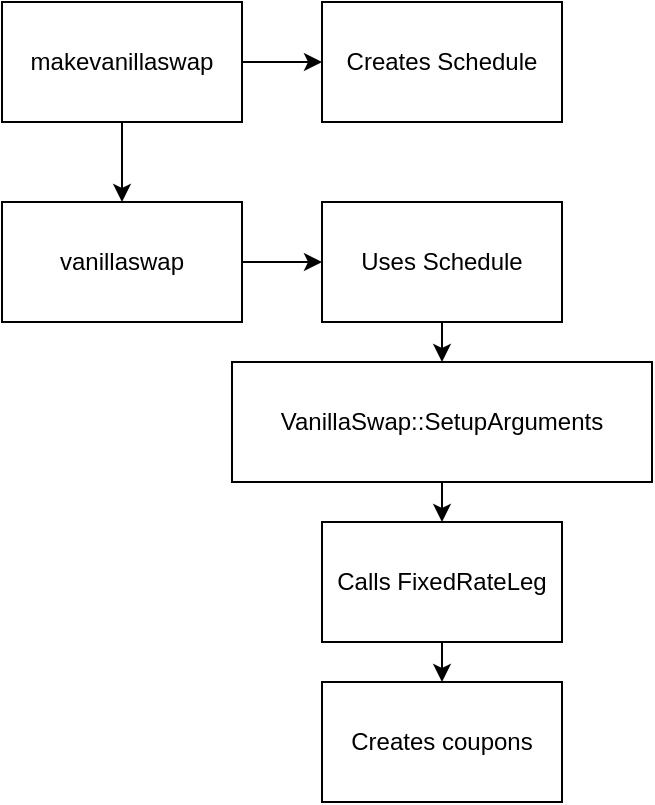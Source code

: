 <mxfile version="21.5.1" type="device">
  <diagram name="Page-1" id="pUZhvjCa60VeB3txkkh6">
    <mxGraphModel dx="915" dy="723" grid="1" gridSize="10" guides="1" tooltips="1" connect="1" arrows="1" fold="1" page="1" pageScale="1" pageWidth="827" pageHeight="1169" math="0" shadow="0">
      <root>
        <mxCell id="0" />
        <mxCell id="1" parent="0" />
        <mxCell id="mXCNabzP0zFuX1rDWyy0-1" value="&lt;div&gt;makevanillaswap&lt;/div&gt;" style="rounded=0;whiteSpace=wrap;html=1;" parent="1" vertex="1">
          <mxGeometry x="360" y="340" width="120" height="60" as="geometry" />
        </mxCell>
        <mxCell id="mXCNabzP0zFuX1rDWyy0-2" value="" style="endArrow=classic;html=1;rounded=0;exitX=1;exitY=0.5;exitDx=0;exitDy=0;" parent="1" source="mXCNabzP0zFuX1rDWyy0-1" target="mXCNabzP0zFuX1rDWyy0-3" edge="1">
          <mxGeometry width="50" height="50" relative="1" as="geometry">
            <mxPoint x="480" y="399.66" as="sourcePoint" />
            <mxPoint x="550" y="400" as="targetPoint" />
          </mxGeometry>
        </mxCell>
        <mxCell id="mXCNabzP0zFuX1rDWyy0-3" value="&lt;div&gt;Creates Schedule&lt;/div&gt;" style="rounded=0;whiteSpace=wrap;html=1;" parent="1" vertex="1">
          <mxGeometry x="520.0" y="340.0" width="120" height="60" as="geometry" />
        </mxCell>
        <mxCell id="mXCNabzP0zFuX1rDWyy0-4" value="vanillaswap" style="rounded=0;whiteSpace=wrap;html=1;" parent="1" vertex="1">
          <mxGeometry x="360" y="440" width="120" height="60" as="geometry" />
        </mxCell>
        <mxCell id="mXCNabzP0zFuX1rDWyy0-5" value="" style="endArrow=classic;html=1;rounded=0;" parent="1" target="mXCNabzP0zFuX1rDWyy0-6" edge="1">
          <mxGeometry width="50" height="50" relative="1" as="geometry">
            <mxPoint x="480" y="470" as="sourcePoint" />
            <mxPoint x="550" y="470" as="targetPoint" />
          </mxGeometry>
        </mxCell>
        <mxCell id="mXCNabzP0zFuX1rDWyy0-6" value="Uses Schedule" style="rounded=0;whiteSpace=wrap;html=1;" parent="1" vertex="1">
          <mxGeometry x="520.0" y="440.0" width="120" height="60" as="geometry" />
        </mxCell>
        <mxCell id="mXCNabzP0zFuX1rDWyy0-7" value="" style="endArrow=classic;html=1;rounded=0;exitX=0.5;exitY=1;exitDx=0;exitDy=0;" parent="1" source="CHmKP3rcnpfz5Ik1he0x-1" target="mXCNabzP0zFuX1rDWyy0-8" edge="1">
          <mxGeometry width="50" height="50" relative="1" as="geometry">
            <mxPoint x="470" y="430" as="sourcePoint" />
            <mxPoint x="520" y="380" as="targetPoint" />
          </mxGeometry>
        </mxCell>
        <mxCell id="mXCNabzP0zFuX1rDWyy0-8" value="Calls FixedRateLeg" style="rounded=0;whiteSpace=wrap;html=1;" parent="1" vertex="1">
          <mxGeometry x="520.0" y="600.0" width="120" height="60" as="geometry" />
        </mxCell>
        <mxCell id="mXCNabzP0zFuX1rDWyy0-9" value="" style="endArrow=classic;html=1;rounded=0;" parent="1" target="mXCNabzP0zFuX1rDWyy0-4" edge="1">
          <mxGeometry width="50" height="50" relative="1" as="geometry">
            <mxPoint x="420" y="400" as="sourcePoint" />
            <mxPoint x="470" y="350" as="targetPoint" />
          </mxGeometry>
        </mxCell>
        <mxCell id="mXCNabzP0zFuX1rDWyy0-10" value="" style="endArrow=classic;html=1;rounded=0;exitX=0.5;exitY=1;exitDx=0;exitDy=0;" parent="1" source="mXCNabzP0zFuX1rDWyy0-8" target="mXCNabzP0zFuX1rDWyy0-11" edge="1">
          <mxGeometry width="50" height="50" relative="1" as="geometry">
            <mxPoint x="579.66" y="580" as="sourcePoint" />
            <mxPoint x="579.66" y="640" as="targetPoint" />
          </mxGeometry>
        </mxCell>
        <mxCell id="mXCNabzP0zFuX1rDWyy0-11" value="Creates coupons" style="rounded=0;whiteSpace=wrap;html=1;" parent="1" vertex="1">
          <mxGeometry x="520.0" y="680" width="120" height="60" as="geometry" />
        </mxCell>
        <mxCell id="CHmKP3rcnpfz5Ik1he0x-1" value="VanillaSwap::SetupArguments" style="rounded=0;whiteSpace=wrap;html=1;" vertex="1" parent="1">
          <mxGeometry x="475" y="520" width="210" height="60" as="geometry" />
        </mxCell>
        <mxCell id="CHmKP3rcnpfz5Ik1he0x-2" value="" style="endArrow=classic;html=1;rounded=0;" edge="1" parent="1">
          <mxGeometry width="50" height="50" relative="1" as="geometry">
            <mxPoint x="580" y="500" as="sourcePoint" />
            <mxPoint x="580" y="520" as="targetPoint" />
          </mxGeometry>
        </mxCell>
      </root>
    </mxGraphModel>
  </diagram>
</mxfile>
